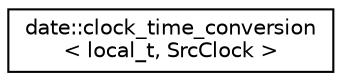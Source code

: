 digraph "Graphical Class Hierarchy"
{
 // LATEX_PDF_SIZE
  edge [fontname="Helvetica",fontsize="10",labelfontname="Helvetica",labelfontsize="10"];
  node [fontname="Helvetica",fontsize="10",shape=record];
  rankdir="LR";
  Node0 [label="date::clock_time_conversion\l\< local_t, SrcClock \>",height=0.2,width=0.4,color="black", fillcolor="white", style="filled",URL="$structdate_1_1clock__time__conversion_3_01local__t_00_01SrcClock_01_4.html",tooltip=" "];
}
